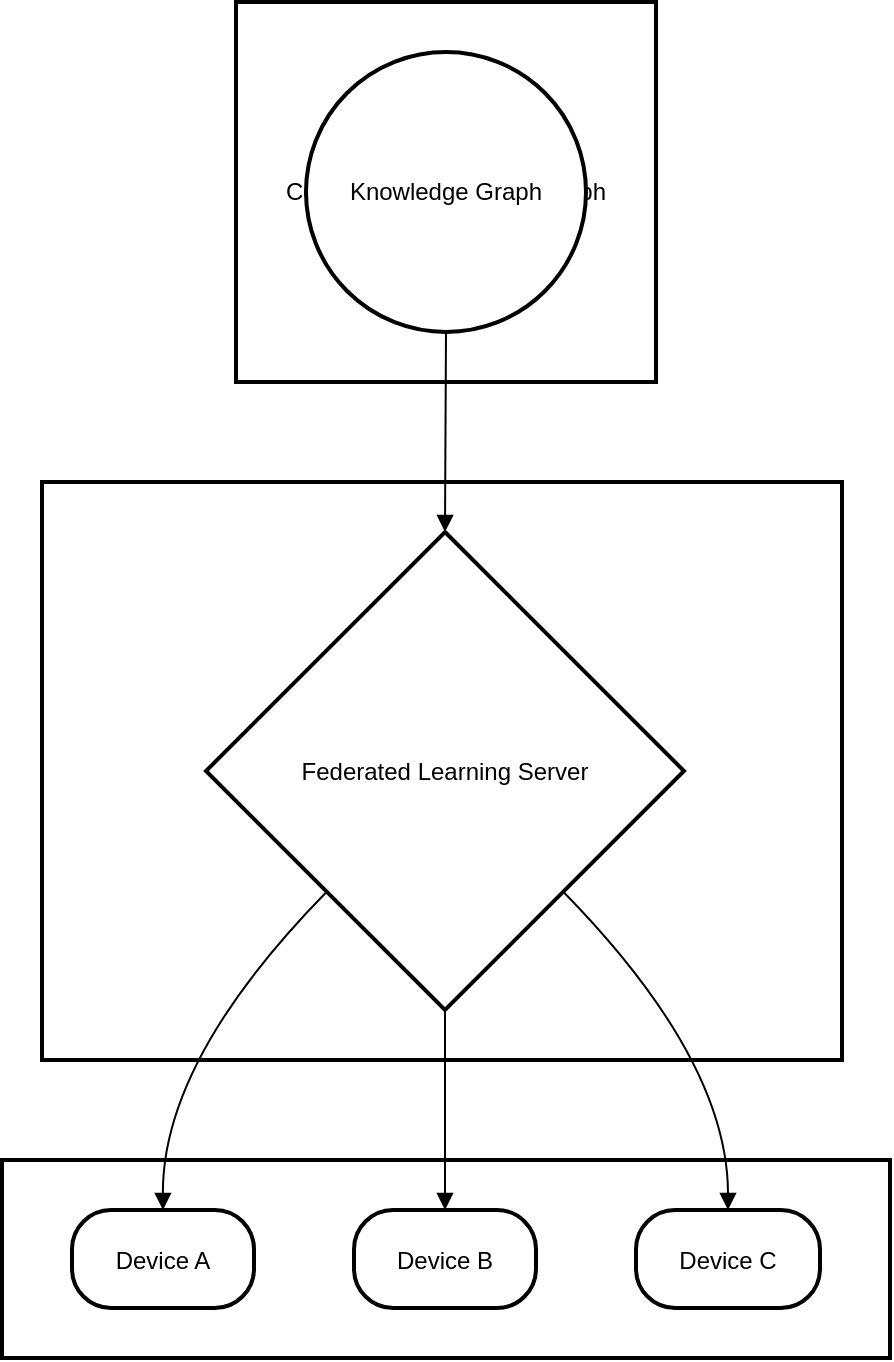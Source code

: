 <mxfile version="25.0.3">
  <diagram name="Page-1" id="dbRDGwlSloLOpFCSZO00">
    <mxGraphModel>
      <root>
        <mxCell id="0" />
        <mxCell id="1" parent="0" />
        <mxCell id="2" value="Federated Learning Server" style="whiteSpace=wrap;strokeWidth=2;" vertex="1" parent="1">
          <mxGeometry x="28" y="248" width="400" height="289" as="geometry" />
        </mxCell>
        <mxCell id="3" value="Edge Devices" style="whiteSpace=wrap;strokeWidth=2;" vertex="1" parent="1">
          <mxGeometry x="8" y="587" width="444" height="99" as="geometry" />
        </mxCell>
        <mxCell id="4" value="Centralized Knowledge Graph" style="whiteSpace=wrap;strokeWidth=2;" vertex="1" parent="1">
          <mxGeometry x="125" y="8" width="210" height="190" as="geometry" />
        </mxCell>
        <mxCell id="5" value="Knowledge Graph" style="ellipse;aspect=fixed;strokeWidth=2;whiteSpace=wrap;" vertex="1" parent="1">
          <mxGeometry x="160" y="33" width="140" height="140" as="geometry" />
        </mxCell>
        <mxCell id="6" value="Device A" style="rounded=1;arcSize=40;strokeWidth=2" vertex="1" parent="1">
          <mxGeometry x="43" y="612" width="91" height="49" as="geometry" />
        </mxCell>
        <mxCell id="7" value="Device B" style="rounded=1;arcSize=40;strokeWidth=2" vertex="1" parent="1">
          <mxGeometry x="184" y="612" width="91" height="49" as="geometry" />
        </mxCell>
        <mxCell id="8" value="Device C" style="rounded=1;arcSize=40;strokeWidth=2" vertex="1" parent="1">
          <mxGeometry x="325" y="612" width="92" height="49" as="geometry" />
        </mxCell>
        <mxCell id="9" value="Federated Learning Server" style="rhombus;strokeWidth=2;whiteSpace=wrap;" vertex="1" parent="1">
          <mxGeometry x="110" y="273" width="239" height="239" as="geometry" />
        </mxCell>
        <mxCell id="10" value="" style="curved=1;startArrow=none;endArrow=block;exitX=0.5;exitY=1;entryX=0.5;entryY=0;" edge="1" parent="1" source="5" target="9">
          <mxGeometry relative="1" as="geometry">
            <Array as="points" />
          </mxGeometry>
        </mxCell>
        <mxCell id="11" value="" style="curved=1;startArrow=none;endArrow=block;exitX=0.01;exitY=1;entryX=0.5;entryY=0;" edge="1" parent="1" source="9" target="6">
          <mxGeometry relative="1" as="geometry">
            <Array as="points">
              <mxPoint x="88" y="537" />
            </Array>
          </mxGeometry>
        </mxCell>
        <mxCell id="12" value="" style="curved=1;startArrow=none;endArrow=block;exitX=0.5;exitY=1;entryX=0.5;entryY=0;" edge="1" parent="1" source="9" target="7">
          <mxGeometry relative="1" as="geometry">
            <Array as="points" />
          </mxGeometry>
        </mxCell>
        <mxCell id="13" value="" style="curved=1;startArrow=none;endArrow=block;exitX=0.99;exitY=1;entryX=0.5;entryY=0;" edge="1" parent="1" source="9" target="8">
          <mxGeometry relative="1" as="geometry">
            <Array as="points">
              <mxPoint x="371" y="537" />
            </Array>
          </mxGeometry>
        </mxCell>
      </root>
    </mxGraphModel>
  </diagram>
</mxfile>
